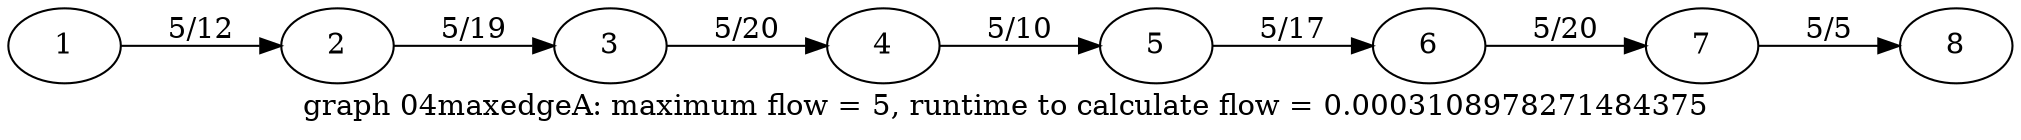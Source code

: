 digraph g{

rankdir = LR

1 -> 2 [label = " 5/12 "];
2 -> 3 [label = " 5/19 "];
3 -> 4 [label = " 5/20 "];
4 -> 5 [label = " 5/10 "];
5 -> 6 [label = " 5/17 "];
6 -> 7 [label = " 5/20 "];
7 -> 8 [label = " 5/5 "];

label = "graph 04maxedgeA: maximum flow = 5, runtime to calculate flow = 0.0003108978271484375 "
}